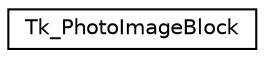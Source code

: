 digraph "Graphical Class Hierarchy"
{
  edge [fontname="Helvetica",fontsize="10",labelfontname="Helvetica",labelfontsize="10"];
  node [fontname="Helvetica",fontsize="10",shape=record];
  rankdir="LR";
  Node1 [label="Tk_PhotoImageBlock",height=0.2,width=0.4,color="black", fillcolor="white", style="filled",URL="$struct_tk___photo_image_block.html"];
}

